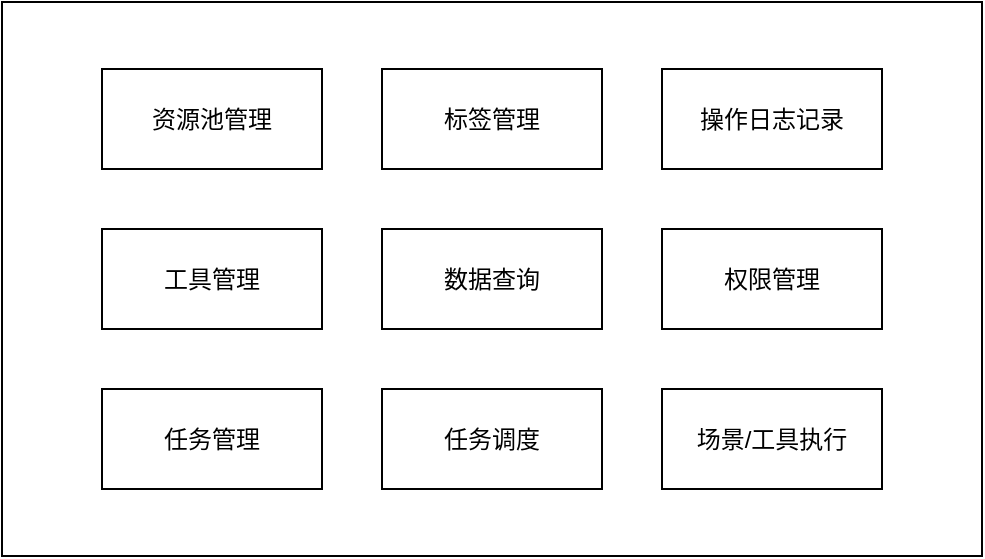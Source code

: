 <mxfile version="15.8.2" type="github">
  <diagram id="OtC8pC3IlLzPTOJzzOBS" name="Page-1">
    <mxGraphModel dx="1426" dy="712" grid="1" gridSize="10" guides="1" tooltips="1" connect="1" arrows="1" fold="1" page="1" pageScale="1" pageWidth="827" pageHeight="1169" math="0" shadow="0">
      <root>
        <mxCell id="0" />
        <mxCell id="1" parent="0" />
        <mxCell id="xKTP8gU1bmiVKxjd7aDb-18" value="" style="group" vertex="1" connectable="0" parent="1">
          <mxGeometry x="130" y="270" width="490" height="277" as="geometry" />
        </mxCell>
        <mxCell id="xKTP8gU1bmiVKxjd7aDb-12" value="" style="rounded=0;whiteSpace=wrap;html=1;" vertex="1" parent="xKTP8gU1bmiVKxjd7aDb-18">
          <mxGeometry width="490" height="277" as="geometry" />
        </mxCell>
        <mxCell id="xKTP8gU1bmiVKxjd7aDb-6" value="工具管理" style="rounded=0;whiteSpace=wrap;html=1;" vertex="1" parent="xKTP8gU1bmiVKxjd7aDb-18">
          <mxGeometry x="50" y="113.5" width="110.0" height="50" as="geometry" />
        </mxCell>
        <mxCell id="xKTP8gU1bmiVKxjd7aDb-7" value="任务管理" style="rounded=0;whiteSpace=wrap;html=1;" vertex="1" parent="xKTP8gU1bmiVKxjd7aDb-18">
          <mxGeometry x="50" y="193.5" width="110.0" height="50" as="geometry" />
        </mxCell>
        <mxCell id="xKTP8gU1bmiVKxjd7aDb-8" value="标签管理" style="rounded=0;whiteSpace=wrap;html=1;" vertex="1" parent="xKTP8gU1bmiVKxjd7aDb-18">
          <mxGeometry x="190" y="33.5" width="110.0" height="50" as="geometry" />
        </mxCell>
        <mxCell id="xKTP8gU1bmiVKxjd7aDb-9" value="数据查询" style="rounded=0;whiteSpace=wrap;html=1;" vertex="1" parent="xKTP8gU1bmiVKxjd7aDb-18">
          <mxGeometry x="190" y="113.5" width="110.0" height="50" as="geometry" />
        </mxCell>
        <mxCell id="xKTP8gU1bmiVKxjd7aDb-10" value="任务调度" style="rounded=0;whiteSpace=wrap;html=1;" vertex="1" parent="xKTP8gU1bmiVKxjd7aDb-18">
          <mxGeometry x="190" y="193.5" width="110.0" height="50" as="geometry" />
        </mxCell>
        <mxCell id="xKTP8gU1bmiVKxjd7aDb-11" value="操作日志记录" style="rounded=0;whiteSpace=wrap;html=1;" vertex="1" parent="xKTP8gU1bmiVKxjd7aDb-18">
          <mxGeometry x="330" y="33.5" width="110.0" height="50" as="geometry" />
        </mxCell>
        <mxCell id="xKTP8gU1bmiVKxjd7aDb-14" value="权限管理" style="rounded=0;whiteSpace=wrap;html=1;" vertex="1" parent="xKTP8gU1bmiVKxjd7aDb-18">
          <mxGeometry x="330" y="113.5" width="110.0" height="50" as="geometry" />
        </mxCell>
        <mxCell id="xKTP8gU1bmiVKxjd7aDb-1" value="&lt;span&gt;资源池管理&lt;/span&gt;" style="rounded=0;whiteSpace=wrap;html=1;" vertex="1" parent="xKTP8gU1bmiVKxjd7aDb-18">
          <mxGeometry x="50" y="33.5" width="110.0" height="50" as="geometry" />
        </mxCell>
        <mxCell id="xKTP8gU1bmiVKxjd7aDb-20" value="场景/工具执行" style="rounded=0;whiteSpace=wrap;html=1;" vertex="1" parent="xKTP8gU1bmiVKxjd7aDb-18">
          <mxGeometry x="330" y="193.5" width="110.0" height="50" as="geometry" />
        </mxCell>
      </root>
    </mxGraphModel>
  </diagram>
</mxfile>

